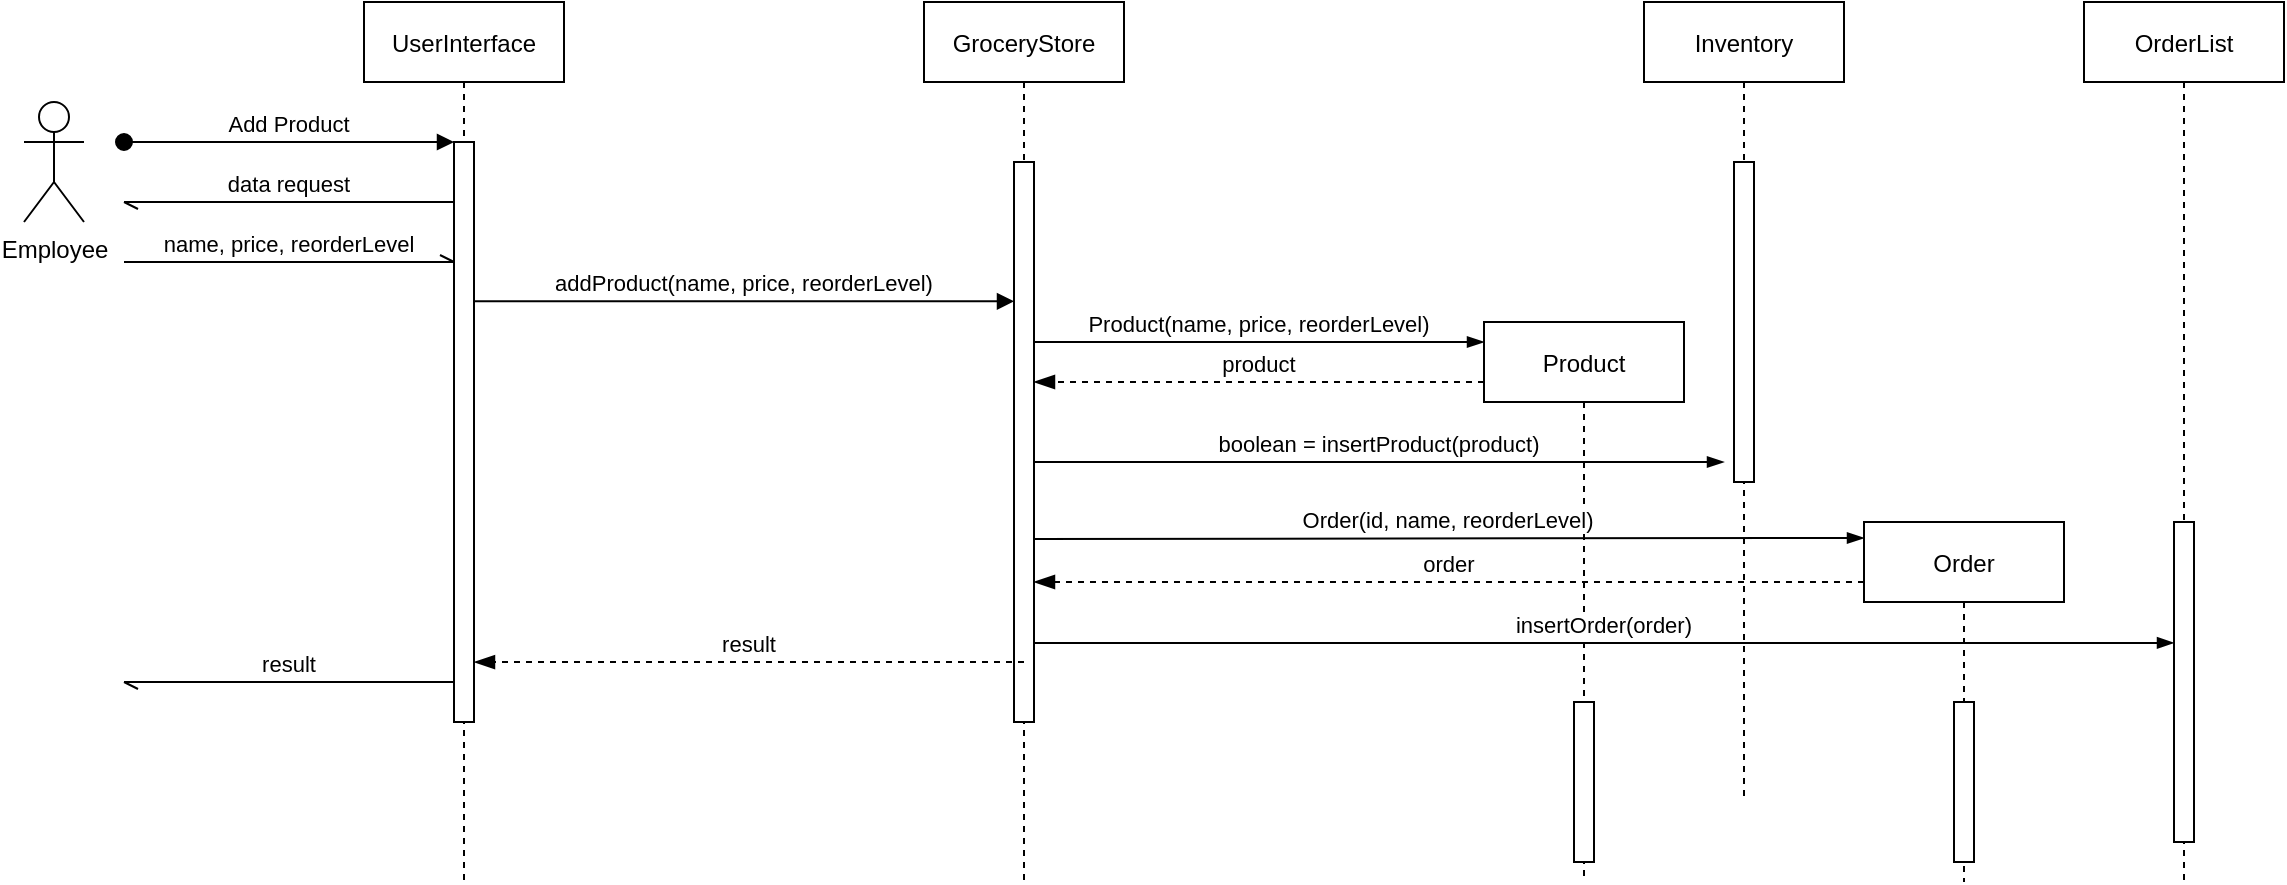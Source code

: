 <mxfile version="15.4.0" type="device"><diagram id="kgpKYQtTHZ0yAKxKKP6v" name="Page-1"><mxGraphModel dx="1888" dy="599" grid="1" gridSize="10" guides="1" tooltips="1" connect="1" arrows="1" fold="1" page="1" pageScale="1" pageWidth="850" pageHeight="1100" math="0" shadow="0"><root><mxCell id="0"/><mxCell id="1" parent="0"/><mxCell id="3nuBFxr9cyL0pnOWT2aG-1" value="UserInterface" style="shape=umlLifeline;perimeter=lifelinePerimeter;container=1;collapsible=0;recursiveResize=0;rounded=0;shadow=0;strokeWidth=1;fillColor=default;strokeColor=default;fontColor=default;" parent="1" vertex="1"><mxGeometry x="120" y="80" width="100" height="440" as="geometry"/></mxCell><mxCell id="3nuBFxr9cyL0pnOWT2aG-2" value="" style="points=[];perimeter=orthogonalPerimeter;rounded=0;shadow=0;strokeWidth=1;" parent="3nuBFxr9cyL0pnOWT2aG-1" vertex="1"><mxGeometry x="45" y="70" width="10" height="290" as="geometry"/></mxCell><mxCell id="3nuBFxr9cyL0pnOWT2aG-3" value="Add Product" style="verticalAlign=bottom;startArrow=oval;endArrow=block;startSize=8;shadow=0;strokeWidth=1;" parent="3nuBFxr9cyL0pnOWT2aG-1" target="3nuBFxr9cyL0pnOWT2aG-2" edge="1"><mxGeometry relative="1" as="geometry"><mxPoint x="-120" y="70" as="sourcePoint"/></mxGeometry></mxCell><mxCell id="3nuBFxr9cyL0pnOWT2aG-8" value="data request" style="verticalAlign=bottom;endArrow=openAsync;shadow=0;strokeWidth=1;endFill=0;" parent="3nuBFxr9cyL0pnOWT2aG-1" source="3nuBFxr9cyL0pnOWT2aG-2" edge="1"><mxGeometry relative="1" as="geometry"><mxPoint x="40" y="100" as="sourcePoint"/><mxPoint x="-120" y="100" as="targetPoint"/></mxGeometry></mxCell><mxCell id="N-OgmS5Fn9Guev5Hxyn--17" value="result" style="verticalAlign=bottom;endArrow=openAsync;shadow=0;strokeWidth=1;endFill=0;strokeColor=default;labelBackgroundColor=default;fontColor=default;" parent="3nuBFxr9cyL0pnOWT2aG-1" source="3nuBFxr9cyL0pnOWT2aG-2" edge="1"><mxGeometry relative="1" as="geometry"><mxPoint x="45" y="290" as="sourcePoint"/><mxPoint x="-120" y="340" as="targetPoint"/></mxGeometry></mxCell><mxCell id="N-OgmS5Fn9Guev5Hxyn--5" value="name, price, reorderLevel" style="verticalAlign=bottom;startArrow=none;endArrow=openAsync;startSize=8;shadow=0;strokeWidth=1;startFill=0;endFill=0;" parent="1" edge="1"><mxGeometry relative="1" as="geometry"><mxPoint y="210" as="sourcePoint"/><mxPoint x="165" y="210" as="targetPoint"/></mxGeometry></mxCell><mxCell id="N-OgmS5Fn9Guev5Hxyn--6" value="addProduct(name, price, reorderLevel)" style="verticalAlign=bottom;startArrow=none;endArrow=block;startSize=8;shadow=0;strokeWidth=1;startFill=0;endFill=1;" parent="1" target="N-OgmS5Fn9Guev5Hxyn--8" edge="1"><mxGeometry relative="1" as="geometry"><mxPoint x="175" y="229.66" as="sourcePoint"/><mxPoint x="440" y="230" as="targetPoint"/></mxGeometry></mxCell><mxCell id="N-OgmS5Fn9Guev5Hxyn--7" value="GroceryStore" style="shape=umlLifeline;perimeter=lifelinePerimeter;container=1;collapsible=0;recursiveResize=0;rounded=0;shadow=0;strokeWidth=1;fontColor=default;fillColor=default;strokeColor=default;" parent="1" vertex="1"><mxGeometry x="400" y="80" width="100" height="440" as="geometry"/></mxCell><mxCell id="N-OgmS5Fn9Guev5Hxyn--8" value="" style="points=[];perimeter=orthogonalPerimeter;rounded=0;shadow=0;strokeWidth=1;" parent="N-OgmS5Fn9Guev5Hxyn--7" vertex="1"><mxGeometry x="45" y="80" width="10" height="280" as="geometry"/></mxCell><mxCell id="N-OgmS5Fn9Guev5Hxyn--9" value="Product(name, price, reorderLevel)" style="verticalAlign=bottom;startArrow=none;endArrow=blockThin;startSize=8;shadow=0;strokeWidth=1;startFill=0;endFill=1;" parent="1" source="N-OgmS5Fn9Guev5Hxyn--8" edge="1"><mxGeometry relative="1" as="geometry"><mxPoint x="460" y="250.0" as="sourcePoint"/><mxPoint x="680" y="250" as="targetPoint"/></mxGeometry></mxCell><mxCell id="N-OgmS5Fn9Guev5Hxyn--10" value="Product" style="shape=umlLifeline;perimeter=lifelinePerimeter;container=1;collapsible=0;recursiveResize=0;rounded=0;shadow=0;strokeWidth=1;fillColor=default;strokeColor=default;fontColor=default;" parent="1" vertex="1"><mxGeometry x="680" y="240" width="100" height="280" as="geometry"/></mxCell><mxCell id="N-OgmS5Fn9Guev5Hxyn--11" value="" style="points=[];perimeter=orthogonalPerimeter;rounded=0;shadow=0;strokeWidth=1;fillColor=default;strokeColor=default;fontColor=default;" parent="N-OgmS5Fn9Guev5Hxyn--10" vertex="1"><mxGeometry x="45" y="190" width="10" height="80" as="geometry"/></mxCell><mxCell id="ylhwo5TteeS67mNjaa5L-7" value="insertOrder(order)" style="verticalAlign=bottom;startArrow=none;endArrow=blockThin;startSize=8;shadow=0;strokeWidth=1;startFill=0;endFill=1;strokeColor=default;labelBackgroundColor=default;fontColor=default;exitX=0.952;exitY=0.673;exitDx=0;exitDy=0;exitPerimeter=0;" parent="N-OgmS5Fn9Guev5Hxyn--10" target="ylhwo5TteeS67mNjaa5L-6" edge="1"><mxGeometry relative="1" as="geometry"><mxPoint x="-225.0" y="160.44" as="sourcePoint"/><mxPoint x="190.48" y="160.0" as="targetPoint"/></mxGeometry></mxCell><mxCell id="N-OgmS5Fn9Guev5Hxyn--12" value="product" style="verticalAlign=bottom;endArrow=blockThin;dashed=1;endSize=8;shadow=0;strokeWidth=1;endFill=1;strokeColor=default;labelBackgroundColor=default;fontColor=default;" parent="1" target="N-OgmS5Fn9Guev5Hxyn--8" edge="1"><mxGeometry relative="1" as="geometry"><mxPoint x="470" y="270" as="targetPoint"/><mxPoint x="680" y="270" as="sourcePoint"/></mxGeometry></mxCell><mxCell id="N-OgmS5Fn9Guev5Hxyn--13" value="boolean = insertProduct(product)" style="verticalAlign=bottom;startArrow=none;endArrow=blockThin;startSize=8;shadow=0;strokeWidth=1;startFill=0;endFill=1;strokeColor=default;labelBackgroundColor=default;fontColor=default;" parent="1" edge="1"><mxGeometry relative="1" as="geometry"><mxPoint x="455.0" y="310" as="sourcePoint"/><mxPoint x="800" y="310" as="targetPoint"/></mxGeometry></mxCell><mxCell id="N-OgmS5Fn9Guev5Hxyn--14" value="Inventory" style="shape=umlLifeline;perimeter=lifelinePerimeter;container=1;collapsible=0;recursiveResize=0;rounded=0;shadow=0;strokeWidth=1;fillColor=default;strokeColor=default;fontColor=default;" parent="1" vertex="1"><mxGeometry x="760" y="80" width="100" height="400" as="geometry"/></mxCell><mxCell id="N-OgmS5Fn9Guev5Hxyn--15" value="" style="points=[];perimeter=orthogonalPerimeter;rounded=0;shadow=0;strokeWidth=1;fillColor=default;strokeColor=default;fontColor=default;" parent="N-OgmS5Fn9Guev5Hxyn--14" vertex="1"><mxGeometry x="45" y="80" width="10" height="160" as="geometry"/></mxCell><mxCell id="N-OgmS5Fn9Guev5Hxyn--16" value="result" style="verticalAlign=bottom;endArrow=blockThin;dashed=1;endSize=8;shadow=0;strokeWidth=1;endFill=1;labelBackgroundColor=default;fontColor=default;exitX=0.5;exitY=0.893;exitDx=0;exitDy=0;exitPerimeter=0;strokeColor=default;" parent="1" source="N-OgmS5Fn9Guev5Hxyn--8" target="3nuBFxr9cyL0pnOWT2aG-2" edge="1"><mxGeometry relative="1" as="geometry"><mxPoint x="220" y="340.0" as="targetPoint"/><mxPoint x="445" y="340.0" as="sourcePoint"/></mxGeometry></mxCell><mxCell id="ylhwo5TteeS67mNjaa5L-1" value="Order" style="shape=umlLifeline;perimeter=lifelinePerimeter;container=1;collapsible=0;recursiveResize=0;rounded=0;shadow=0;strokeWidth=1;fillColor=default;strokeColor=default;fontColor=default;" parent="1" vertex="1"><mxGeometry x="870" y="340" width="100" height="180" as="geometry"/></mxCell><mxCell id="ylhwo5TteeS67mNjaa5L-2" value="" style="points=[];perimeter=orthogonalPerimeter;rounded=0;shadow=0;strokeWidth=1;fillColor=default;strokeColor=default;fontColor=default;" parent="ylhwo5TteeS67mNjaa5L-1" vertex="1"><mxGeometry x="45" y="90" width="10" height="80" as="geometry"/></mxCell><mxCell id="ylhwo5TteeS67mNjaa5L-3" value="Order(id, name, reorderLevel)" style="verticalAlign=bottom;startArrow=none;endArrow=blockThin;startSize=8;shadow=0;strokeWidth=1;startFill=0;endFill=1;strokeColor=default;labelBackgroundColor=default;fontColor=default;exitX=0.952;exitY=0.673;exitDx=0;exitDy=0;exitPerimeter=0;" parent="1" source="N-OgmS5Fn9Guev5Hxyn--8" edge="1"><mxGeometry relative="1" as="geometry"><mxPoint x="460" y="340" as="sourcePoint"/><mxPoint x="870" y="348" as="targetPoint"/></mxGeometry></mxCell><mxCell id="ylhwo5TteeS67mNjaa5L-4" value="order" style="verticalAlign=bottom;endArrow=blockThin;dashed=1;endSize=8;shadow=0;strokeWidth=1;endFill=1;strokeColor=default;labelBackgroundColor=default;fontColor=default;exitX=0;exitY=0.167;exitDx=0;exitDy=0;exitPerimeter=0;" parent="1" source="ylhwo5TteeS67mNjaa5L-1" edge="1"><mxGeometry relative="1" as="geometry"><mxPoint x="455" y="370" as="targetPoint"/><mxPoint x="680" y="370" as="sourcePoint"/></mxGeometry></mxCell><mxCell id="ylhwo5TteeS67mNjaa5L-5" value="OrderList" style="shape=umlLifeline;perimeter=lifelinePerimeter;container=1;collapsible=0;recursiveResize=0;rounded=0;shadow=0;strokeWidth=1;fillColor=default;strokeColor=default;fontColor=default;" parent="1" vertex="1"><mxGeometry x="980" y="80" width="100" height="440" as="geometry"/></mxCell><mxCell id="ylhwo5TteeS67mNjaa5L-6" value="" style="points=[];perimeter=orthogonalPerimeter;rounded=0;shadow=0;strokeWidth=1;fillColor=default;strokeColor=default;fontColor=default;" parent="ylhwo5TteeS67mNjaa5L-5" vertex="1"><mxGeometry x="45" y="260" width="10" height="160" as="geometry"/></mxCell><mxCell id="NVxID8XVIwT6h779AcNH-1" value="Employee" style="shape=umlActor;verticalLabelPosition=bottom;verticalAlign=top;html=1;outlineConnect=0;" vertex="1" parent="1"><mxGeometry x="-50" y="130" width="30" height="60" as="geometry"/></mxCell></root></mxGraphModel></diagram></mxfile>